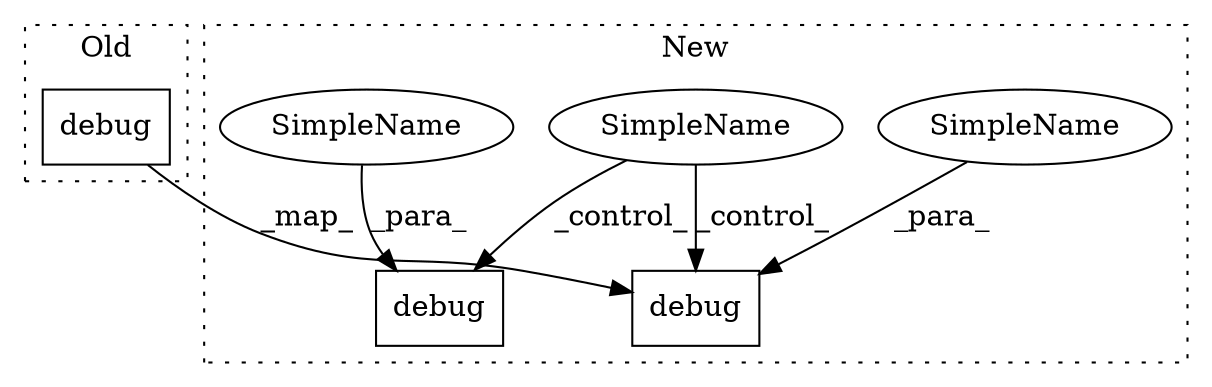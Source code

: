 digraph G {
subgraph cluster0 {
1 [label="debug" a="32" s="8074,8092" l="6,1" shape="box"];
label = "Old";
style="dotted";
}
subgraph cluster1 {
2 [label="debug" a="32" s="8088,8106" l="6,1" shape="box"];
3 [label="SimpleName" a="42" s="" l="" shape="ellipse"];
4 [label="SimpleName" a="42" s="" l="" shape="ellipse"];
5 [label="debug" a="32" s="8118,8195" l="6,1" shape="box"];
6 [label="SimpleName" a="42" s="8152" l="6" shape="ellipse"];
label = "New";
style="dotted";
}
1 -> 2 [label="_map_"];
3 -> 2 [label="_para_"];
4 -> 5 [label="_control_"];
4 -> 2 [label="_control_"];
6 -> 5 [label="_para_"];
}